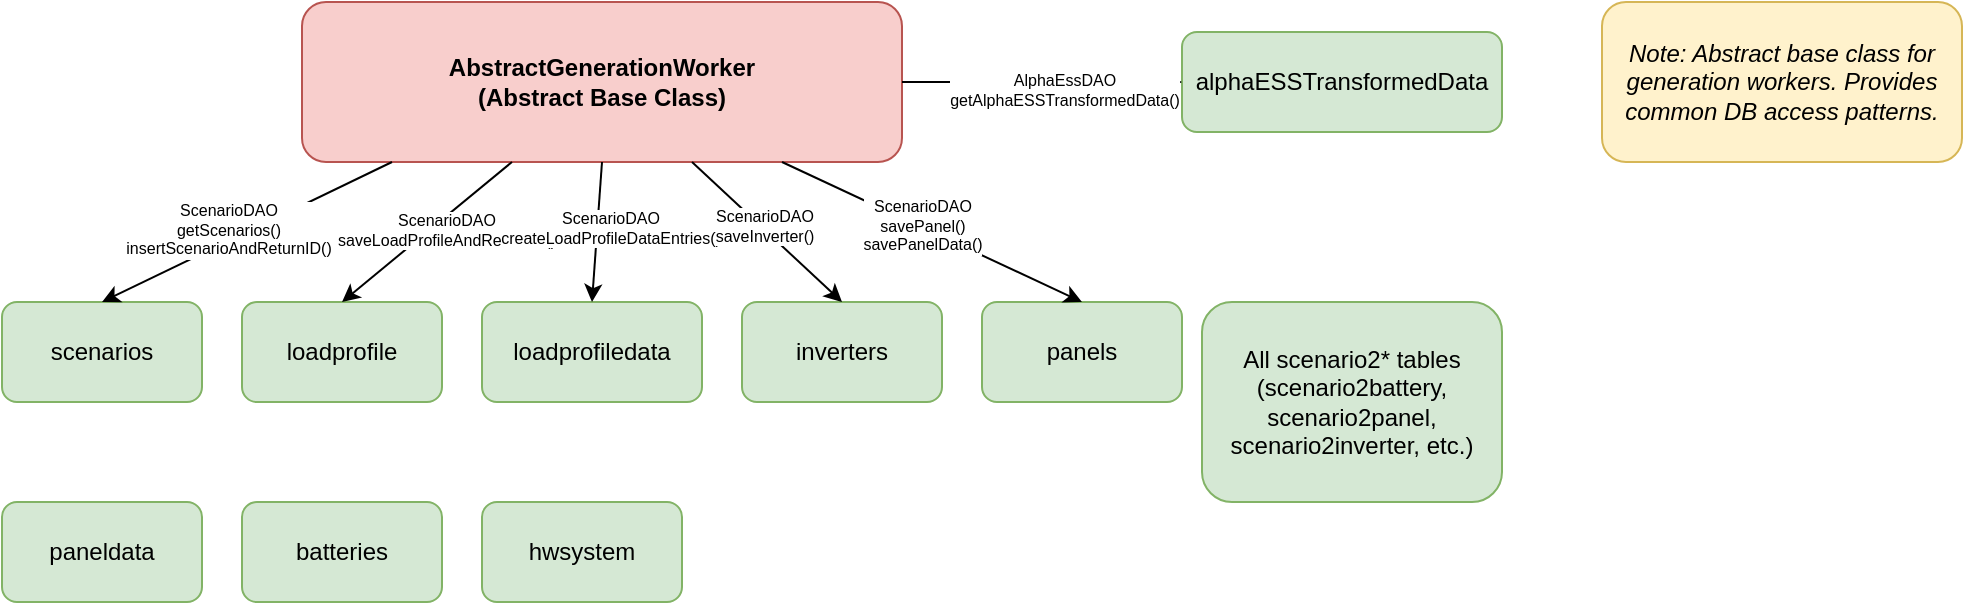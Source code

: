 <mxfile version="27.0.9">
  <diagram name="AbstractGenerationWorker Dependencies" id="abstract-generation-worker">
    <mxGraphModel dx="1426" dy="841" grid="1" gridSize="10" guides="1" tooltips="1" connect="1" arrows="1" fold="1" page="1" pageScale="1" pageWidth="1600" pageHeight="1000" math="0" shadow="0">
      <root>
        <mxCell id="0" />
        <mxCell id="1" parent="0" />
        <mxCell id="abstract-generation-worker" value="AbstractGenerationWorker&#xa;(Abstract Base Class)" style="rounded=1;whiteSpace=wrap;html=1;fillColor=#F8CECC;strokeColor=#B85450;fontColor=#000000;fontStyle=1;" parent="1" vertex="1">
          <mxGeometry x="200" y="50" width="300" height="80" as="geometry" />
        </mxCell>
        <mxCell id="scenarios-table" value="scenarios" style="rounded=1;whiteSpace=wrap;html=1;fillColor=#D5E8D4;strokeColor=#82B366;fontColor=#000000;" parent="1" vertex="1">
          <mxGeometry x="50" y="200" width="100" height="50" as="geometry" />
        </mxCell>
        <mxCell id="loadprofile-table" value="loadprofile" style="rounded=1;whiteSpace=wrap;html=1;fillColor=#D5E8D4;strokeColor=#82B366;fontColor=#000000;" parent="1" vertex="1">
          <mxGeometry x="170" y="200" width="100" height="50" as="geometry" />
        </mxCell>
        <mxCell id="loadprofiledata-table" value="loadprofiledata" style="rounded=1;whiteSpace=wrap;html=1;fillColor=#D5E8D4;strokeColor=#82B366;fontColor=#000000;" parent="1" vertex="1">
          <mxGeometry x="290" y="200" width="110" height="50" as="geometry" />
        </mxCell>
        <mxCell id="inverters-table" value="inverters" style="rounded=1;whiteSpace=wrap;html=1;fillColor=#D5E8D4;strokeColor=#82B366;fontColor=#000000;" parent="1" vertex="1">
          <mxGeometry x="420" y="200" width="100" height="50" as="geometry" />
        </mxCell>
        <mxCell id="panels-table" value="panels" style="rounded=1;whiteSpace=wrap;html=1;fillColor=#D5E8D4;strokeColor=#82B366;fontColor=#000000;" parent="1" vertex="1">
          <mxGeometry x="540" y="200" width="100" height="50" as="geometry" />
        </mxCell>
        <mxCell id="paneldata-table" value="paneldata" style="rounded=1;whiteSpace=wrap;html=1;fillColor=#D5E8D4;strokeColor=#82B366;fontColor=#000000;" parent="1" vertex="1">
          <mxGeometry x="50" y="300" width="100" height="50" as="geometry" />
        </mxCell>
        <mxCell id="batteries-table" value="batteries" style="rounded=1;whiteSpace=wrap;html=1;fillColor=#D5E8D4;strokeColor=#82B366;fontColor=#000000;" parent="1" vertex="1">
          <mxGeometry x="170" y="300" width="100" height="50" as="geometry" />
        </mxCell>
        <mxCell id="hwsystem-table" value="hwsystem" style="rounded=1;whiteSpace=wrap;html=1;fillColor=#D5E8D4;strokeColor=#82B366;fontColor=#000000;" parent="1" vertex="1">
          <mxGeometry x="290" y="300" width="100" height="50" as="geometry" />
        </mxCell>
        <mxCell id="alphaess-transformed-table" value="alphaESSTransformedData" style="rounded=1;whiteSpace=wrap;html=1;fillColor=#D5E8D4;strokeColor=#82B366;fontColor=#000000;" parent="1" vertex="1">
          <mxGeometry x="640" y="65" width="160" height="50" as="geometry" />
        </mxCell>
        <mxCell id="junction-tables" value="All scenario2* tables&#xa;(scenario2battery, scenario2panel,&#xa;scenario2inverter, etc.)" style="rounded=1;whiteSpace=wrap;html=1;fillColor=#D5E8D4;strokeColor=#82B366;fontColor=#000000;" parent="1" vertex="1">
          <mxGeometry x="650" y="200" width="150" height="100" as="geometry" />
        </mxCell>
        <mxCell id="connection1" value="" style="endArrow=classic;html=1;rounded=1;exitX=0.15;exitY=1;exitDx=0;exitDy=0;entryX=0.5;entryY=0;entryDx=0;entryDy=0;" parent="1" source="abstract-generation-worker" target="scenarios-table" edge="1">
          <mxGeometry width="50" height="50" relative="1" as="geometry">
            <mxPoint x="400" y="400" as="sourcePoint" />
            <mxPoint x="450" y="350" as="targetPoint" />
          </mxGeometry>
        </mxCell>
        <mxCell id="dao1-label" value="ScenarioDAO&#xa;getScenarios()&#xa;insertScenarioAndReturnID()" style="edgeLabel;html=1;align=center;verticalAlign=middle;resizable=0;points=[];fontSize=8;fontColor=#000000;labelBackgroundColor=#FFFFFF;" parent="connection1" vertex="1" connectable="0">
          <mxGeometry x="-0.2" y="1" relative="1" as="geometry">
            <mxPoint x="-25" y="5" as="offset" />
          </mxGeometry>
        </mxCell>
        <mxCell id="connection2" value="" style="endArrow=classic;html=1;rounded=1;exitX=0.35;exitY=1;exitDx=0;exitDy=0;entryX=0.5;entryY=0;entryDx=0;entryDy=0;" parent="1" source="abstract-generation-worker" target="loadprofile-table" edge="1">
          <mxGeometry width="50" height="50" relative="1" as="geometry">
            <mxPoint x="400" y="400" as="sourcePoint" />
            <mxPoint x="450" y="350" as="targetPoint" />
          </mxGeometry>
        </mxCell>
        <mxCell id="dao2-label" value="ScenarioDAO&#xa;saveLoadProfileAndReturnID()" style="edgeLabel;html=1;align=center;verticalAlign=middle;resizable=0;points=[];fontSize=8;fontColor=#000000;labelBackgroundColor=#FFFFFF;" parent="connection2" vertex="1" connectable="0">
          <mxGeometry x="-0.2" y="1" relative="1" as="geometry">
            <mxPoint y="5" as="offset" />
          </mxGeometry>
        </mxCell>
        <mxCell id="connection3" value="" style="endArrow=classic;html=1;rounded=1;exitX=0.5;exitY=1;exitDx=0;exitDy=0;entryX=0.5;entryY=0;entryDx=0;entryDy=0;" parent="1" source="abstract-generation-worker" target="loadprofiledata-table" edge="1">
          <mxGeometry width="50" height="50" relative="1" as="geometry">
            <mxPoint x="400" y="400" as="sourcePoint" />
            <mxPoint x="450" y="350" as="targetPoint" />
          </mxGeometry>
        </mxCell>
        <mxCell id="dao3-label" value="ScenarioDAO&#xa;createLoadProfileDataEntries()" style="edgeLabel;html=1;align=center;verticalAlign=middle;resizable=0;points=[];fontSize=8;fontColor=#000000;labelBackgroundColor=#FFFFFF;" parent="connection3" vertex="1" connectable="0">
          <mxGeometry x="-0.2" y="1" relative="1" as="geometry">
            <mxPoint x="5" y="5" as="offset" />
          </mxGeometry>
        </mxCell>
        <mxCell id="connection4" value="" style="endArrow=classic;html=1;rounded=1;exitX=0.65;exitY=1;exitDx=0;exitDy=0;entryX=0.5;entryY=0;entryDx=0;entryDy=0;" parent="1" source="abstract-generation-worker" target="inverters-table" edge="1">
          <mxGeometry width="50" height="50" relative="1" as="geometry">
            <mxPoint x="400" y="400" as="sourcePoint" />
            <mxPoint x="450" y="350" as="targetPoint" />
          </mxGeometry>
        </mxCell>
        <mxCell id="dao4-label" value="ScenarioDAO&#xa;saveInverter()" style="edgeLabel;html=1;align=center;verticalAlign=middle;resizable=0;points=[];fontSize=8;fontColor=#000000;labelBackgroundColor=#FFFFFF;" parent="connection4" vertex="1" connectable="0">
          <mxGeometry x="-0.2" y="1" relative="1" as="geometry">
            <mxPoint x="5" y="5" as="offset" />
          </mxGeometry>
        </mxCell>
        <mxCell id="connection5" value="" style="endArrow=classic;html=1;rounded=1;exitX=0.8;exitY=1;exitDx=0;exitDy=0;entryX=0.5;entryY=0;entryDx=0;entryDy=0;" parent="1" source="abstract-generation-worker" target="panels-table" edge="1">
          <mxGeometry width="50" height="50" relative="1" as="geometry">
            <mxPoint x="400" y="400" as="sourcePoint" />
            <mxPoint x="450" y="350" as="targetPoint" />
          </mxGeometry>
        </mxCell>
        <mxCell id="dao5-label" value="ScenarioDAO&#xa;savePanel()&#xa;savePanelData()" style="edgeLabel;html=1;align=center;verticalAlign=middle;resizable=0;points=[];fontSize=8;fontColor=#000000;labelBackgroundColor=#FFFFFF;" parent="connection5" vertex="1" connectable="0">
          <mxGeometry x="-0.2" y="1" relative="1" as="geometry">
            <mxPoint x="10" y="5" as="offset" />
          </mxGeometry>
        </mxCell>
        <mxCell id="connection6" value="" style="endArrow=classic;html=1;rounded=1;exitX=1;exitY=0.5;exitDx=0;exitDy=0;entryX=0;entryY=0.5;entryDx=0;entryDy=0;" parent="1" source="abstract-generation-worker" target="alphaess-transformed-table" edge="1">
          <mxGeometry width="50" height="50" relative="1" as="geometry">
            <mxPoint x="400" y="400" as="sourcePoint" />
            <mxPoint x="450" y="350" as="targetPoint" />
          </mxGeometry>
        </mxCell>
        <mxCell id="dao6-label" value="AlphaEssDAO&#xa;getAlphaESSTransformedData()" style="edgeLabel;html=1;align=center;verticalAlign=middle;resizable=0;points=[];fontSize=8;fontColor=#000000;labelBackgroundColor=#FFFFFF;" parent="connection6" vertex="1" connectable="0">
          <mxGeometry x="-0.2" y="1" relative="1" as="geometry">
            <mxPoint x="25" y="5" as="offset" />
          </mxGeometry>
        </mxCell>
        <mxCell id="note" value="Note: Abstract base class for&#xa;generation workers. Provides&#xa;common DB access patterns." style="rounded=1;whiteSpace=wrap;html=1;fillColor=#FFF2CC;strokeColor=#D6B656;fontColor=#000000;fontStyle=2;" parent="1" vertex="1">
          <mxGeometry x="850" y="50" width="180" height="80" as="geometry" />
        </mxCell>
      </root>
    </mxGraphModel>
  </diagram>
</mxfile>
